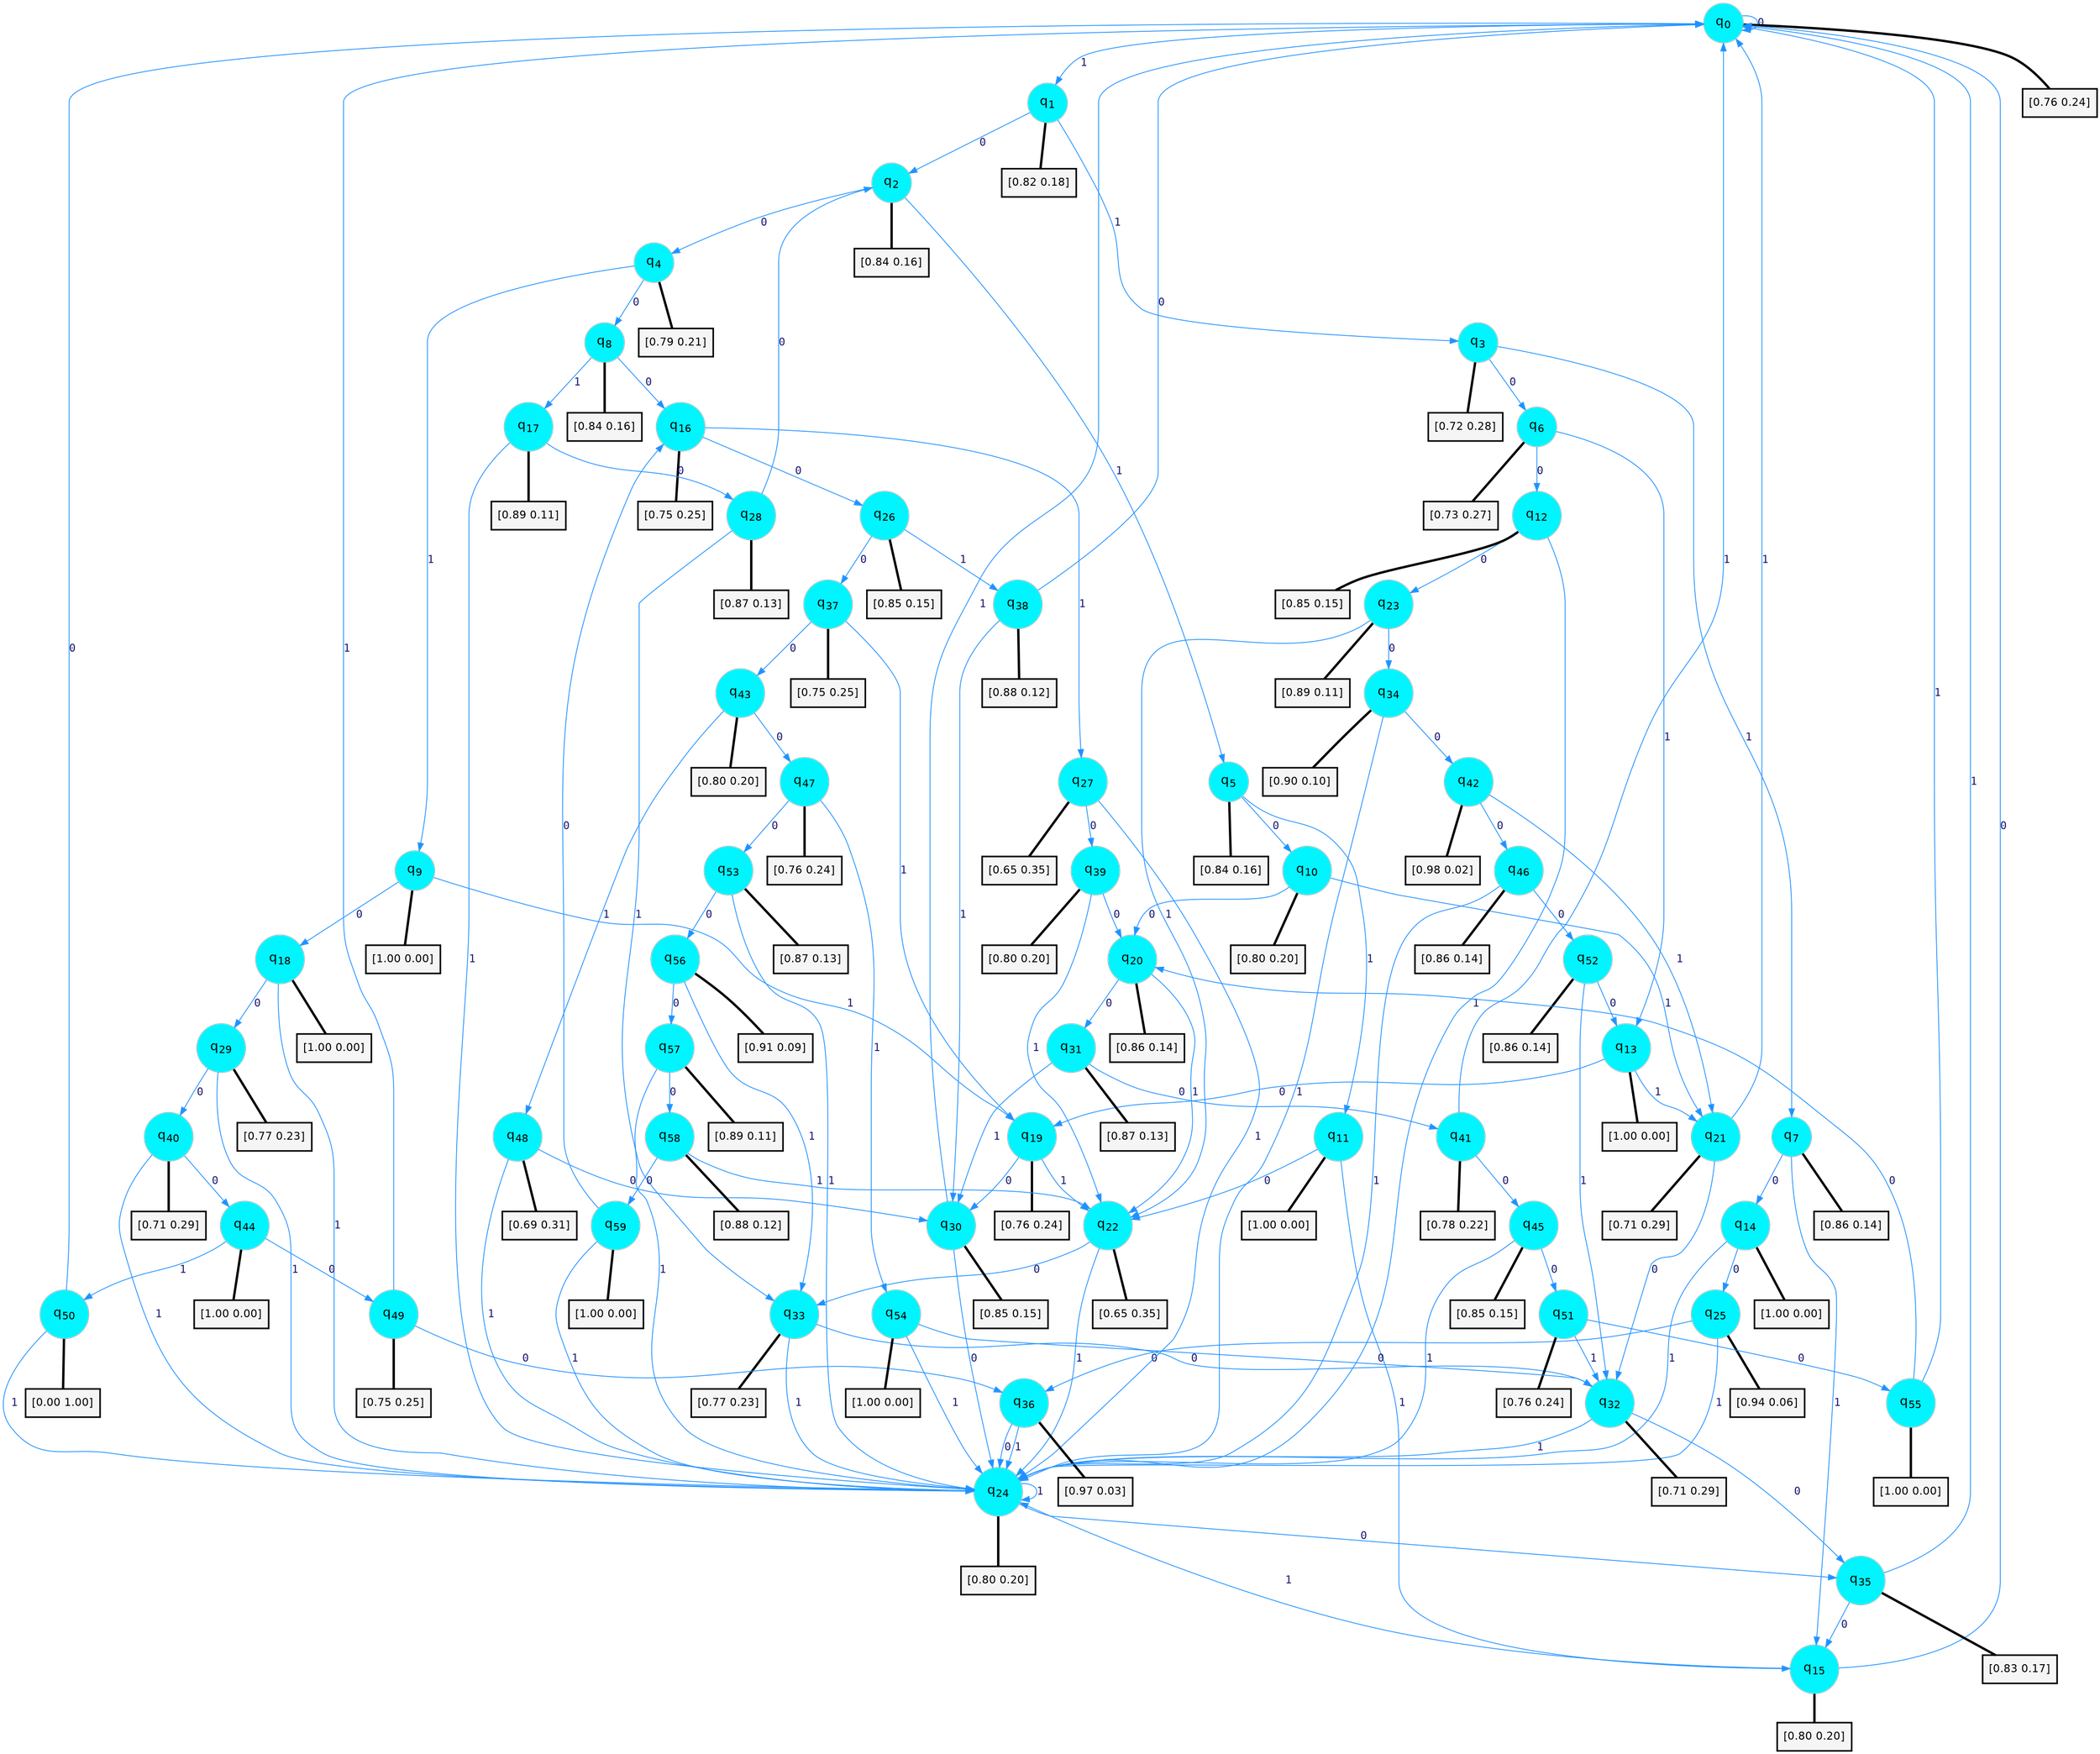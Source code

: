 digraph G {
graph [
bgcolor=transparent, dpi=300, rankdir=TD, size="40,25"];
node [
color=gray, fillcolor=turquoise1, fontcolor=black, fontname=Helvetica, fontsize=16, fontweight=bold, shape=circle, style=filled];
edge [
arrowsize=1, color=dodgerblue1, fontcolor=midnightblue, fontname=courier, fontweight=bold, penwidth=1, style=solid, weight=20];
0[label=<q<SUB>0</SUB>>];
1[label=<q<SUB>1</SUB>>];
2[label=<q<SUB>2</SUB>>];
3[label=<q<SUB>3</SUB>>];
4[label=<q<SUB>4</SUB>>];
5[label=<q<SUB>5</SUB>>];
6[label=<q<SUB>6</SUB>>];
7[label=<q<SUB>7</SUB>>];
8[label=<q<SUB>8</SUB>>];
9[label=<q<SUB>9</SUB>>];
10[label=<q<SUB>10</SUB>>];
11[label=<q<SUB>11</SUB>>];
12[label=<q<SUB>12</SUB>>];
13[label=<q<SUB>13</SUB>>];
14[label=<q<SUB>14</SUB>>];
15[label=<q<SUB>15</SUB>>];
16[label=<q<SUB>16</SUB>>];
17[label=<q<SUB>17</SUB>>];
18[label=<q<SUB>18</SUB>>];
19[label=<q<SUB>19</SUB>>];
20[label=<q<SUB>20</SUB>>];
21[label=<q<SUB>21</SUB>>];
22[label=<q<SUB>22</SUB>>];
23[label=<q<SUB>23</SUB>>];
24[label=<q<SUB>24</SUB>>];
25[label=<q<SUB>25</SUB>>];
26[label=<q<SUB>26</SUB>>];
27[label=<q<SUB>27</SUB>>];
28[label=<q<SUB>28</SUB>>];
29[label=<q<SUB>29</SUB>>];
30[label=<q<SUB>30</SUB>>];
31[label=<q<SUB>31</SUB>>];
32[label=<q<SUB>32</SUB>>];
33[label=<q<SUB>33</SUB>>];
34[label=<q<SUB>34</SUB>>];
35[label=<q<SUB>35</SUB>>];
36[label=<q<SUB>36</SUB>>];
37[label=<q<SUB>37</SUB>>];
38[label=<q<SUB>38</SUB>>];
39[label=<q<SUB>39</SUB>>];
40[label=<q<SUB>40</SUB>>];
41[label=<q<SUB>41</SUB>>];
42[label=<q<SUB>42</SUB>>];
43[label=<q<SUB>43</SUB>>];
44[label=<q<SUB>44</SUB>>];
45[label=<q<SUB>45</SUB>>];
46[label=<q<SUB>46</SUB>>];
47[label=<q<SUB>47</SUB>>];
48[label=<q<SUB>48</SUB>>];
49[label=<q<SUB>49</SUB>>];
50[label=<q<SUB>50</SUB>>];
51[label=<q<SUB>51</SUB>>];
52[label=<q<SUB>52</SUB>>];
53[label=<q<SUB>53</SUB>>];
54[label=<q<SUB>54</SUB>>];
55[label=<q<SUB>55</SUB>>];
56[label=<q<SUB>56</SUB>>];
57[label=<q<SUB>57</SUB>>];
58[label=<q<SUB>58</SUB>>];
59[label=<q<SUB>59</SUB>>];
60[label="[0.76 0.24]", shape=box,fontcolor=black, fontname=Helvetica, fontsize=14, penwidth=2, fillcolor=whitesmoke,color=black];
61[label="[0.82 0.18]", shape=box,fontcolor=black, fontname=Helvetica, fontsize=14, penwidth=2, fillcolor=whitesmoke,color=black];
62[label="[0.84 0.16]", shape=box,fontcolor=black, fontname=Helvetica, fontsize=14, penwidth=2, fillcolor=whitesmoke,color=black];
63[label="[0.72 0.28]", shape=box,fontcolor=black, fontname=Helvetica, fontsize=14, penwidth=2, fillcolor=whitesmoke,color=black];
64[label="[0.79 0.21]", shape=box,fontcolor=black, fontname=Helvetica, fontsize=14, penwidth=2, fillcolor=whitesmoke,color=black];
65[label="[0.84 0.16]", shape=box,fontcolor=black, fontname=Helvetica, fontsize=14, penwidth=2, fillcolor=whitesmoke,color=black];
66[label="[0.73 0.27]", shape=box,fontcolor=black, fontname=Helvetica, fontsize=14, penwidth=2, fillcolor=whitesmoke,color=black];
67[label="[0.86 0.14]", shape=box,fontcolor=black, fontname=Helvetica, fontsize=14, penwidth=2, fillcolor=whitesmoke,color=black];
68[label="[0.84 0.16]", shape=box,fontcolor=black, fontname=Helvetica, fontsize=14, penwidth=2, fillcolor=whitesmoke,color=black];
69[label="[1.00 0.00]", shape=box,fontcolor=black, fontname=Helvetica, fontsize=14, penwidth=2, fillcolor=whitesmoke,color=black];
70[label="[0.80 0.20]", shape=box,fontcolor=black, fontname=Helvetica, fontsize=14, penwidth=2, fillcolor=whitesmoke,color=black];
71[label="[1.00 0.00]", shape=box,fontcolor=black, fontname=Helvetica, fontsize=14, penwidth=2, fillcolor=whitesmoke,color=black];
72[label="[0.85 0.15]", shape=box,fontcolor=black, fontname=Helvetica, fontsize=14, penwidth=2, fillcolor=whitesmoke,color=black];
73[label="[1.00 0.00]", shape=box,fontcolor=black, fontname=Helvetica, fontsize=14, penwidth=2, fillcolor=whitesmoke,color=black];
74[label="[1.00 0.00]", shape=box,fontcolor=black, fontname=Helvetica, fontsize=14, penwidth=2, fillcolor=whitesmoke,color=black];
75[label="[0.80 0.20]", shape=box,fontcolor=black, fontname=Helvetica, fontsize=14, penwidth=2, fillcolor=whitesmoke,color=black];
76[label="[0.75 0.25]", shape=box,fontcolor=black, fontname=Helvetica, fontsize=14, penwidth=2, fillcolor=whitesmoke,color=black];
77[label="[0.89 0.11]", shape=box,fontcolor=black, fontname=Helvetica, fontsize=14, penwidth=2, fillcolor=whitesmoke,color=black];
78[label="[1.00 0.00]", shape=box,fontcolor=black, fontname=Helvetica, fontsize=14, penwidth=2, fillcolor=whitesmoke,color=black];
79[label="[0.76 0.24]", shape=box,fontcolor=black, fontname=Helvetica, fontsize=14, penwidth=2, fillcolor=whitesmoke,color=black];
80[label="[0.86 0.14]", shape=box,fontcolor=black, fontname=Helvetica, fontsize=14, penwidth=2, fillcolor=whitesmoke,color=black];
81[label="[0.71 0.29]", shape=box,fontcolor=black, fontname=Helvetica, fontsize=14, penwidth=2, fillcolor=whitesmoke,color=black];
82[label="[0.65 0.35]", shape=box,fontcolor=black, fontname=Helvetica, fontsize=14, penwidth=2, fillcolor=whitesmoke,color=black];
83[label="[0.89 0.11]", shape=box,fontcolor=black, fontname=Helvetica, fontsize=14, penwidth=2, fillcolor=whitesmoke,color=black];
84[label="[0.80 0.20]", shape=box,fontcolor=black, fontname=Helvetica, fontsize=14, penwidth=2, fillcolor=whitesmoke,color=black];
85[label="[0.94 0.06]", shape=box,fontcolor=black, fontname=Helvetica, fontsize=14, penwidth=2, fillcolor=whitesmoke,color=black];
86[label="[0.85 0.15]", shape=box,fontcolor=black, fontname=Helvetica, fontsize=14, penwidth=2, fillcolor=whitesmoke,color=black];
87[label="[0.65 0.35]", shape=box,fontcolor=black, fontname=Helvetica, fontsize=14, penwidth=2, fillcolor=whitesmoke,color=black];
88[label="[0.87 0.13]", shape=box,fontcolor=black, fontname=Helvetica, fontsize=14, penwidth=2, fillcolor=whitesmoke,color=black];
89[label="[0.77 0.23]", shape=box,fontcolor=black, fontname=Helvetica, fontsize=14, penwidth=2, fillcolor=whitesmoke,color=black];
90[label="[0.85 0.15]", shape=box,fontcolor=black, fontname=Helvetica, fontsize=14, penwidth=2, fillcolor=whitesmoke,color=black];
91[label="[0.87 0.13]", shape=box,fontcolor=black, fontname=Helvetica, fontsize=14, penwidth=2, fillcolor=whitesmoke,color=black];
92[label="[0.71 0.29]", shape=box,fontcolor=black, fontname=Helvetica, fontsize=14, penwidth=2, fillcolor=whitesmoke,color=black];
93[label="[0.77 0.23]", shape=box,fontcolor=black, fontname=Helvetica, fontsize=14, penwidth=2, fillcolor=whitesmoke,color=black];
94[label="[0.90 0.10]", shape=box,fontcolor=black, fontname=Helvetica, fontsize=14, penwidth=2, fillcolor=whitesmoke,color=black];
95[label="[0.83 0.17]", shape=box,fontcolor=black, fontname=Helvetica, fontsize=14, penwidth=2, fillcolor=whitesmoke,color=black];
96[label="[0.97 0.03]", shape=box,fontcolor=black, fontname=Helvetica, fontsize=14, penwidth=2, fillcolor=whitesmoke,color=black];
97[label="[0.75 0.25]", shape=box,fontcolor=black, fontname=Helvetica, fontsize=14, penwidth=2, fillcolor=whitesmoke,color=black];
98[label="[0.88 0.12]", shape=box,fontcolor=black, fontname=Helvetica, fontsize=14, penwidth=2, fillcolor=whitesmoke,color=black];
99[label="[0.80 0.20]", shape=box,fontcolor=black, fontname=Helvetica, fontsize=14, penwidth=2, fillcolor=whitesmoke,color=black];
100[label="[0.71 0.29]", shape=box,fontcolor=black, fontname=Helvetica, fontsize=14, penwidth=2, fillcolor=whitesmoke,color=black];
101[label="[0.78 0.22]", shape=box,fontcolor=black, fontname=Helvetica, fontsize=14, penwidth=2, fillcolor=whitesmoke,color=black];
102[label="[0.98 0.02]", shape=box,fontcolor=black, fontname=Helvetica, fontsize=14, penwidth=2, fillcolor=whitesmoke,color=black];
103[label="[0.80 0.20]", shape=box,fontcolor=black, fontname=Helvetica, fontsize=14, penwidth=2, fillcolor=whitesmoke,color=black];
104[label="[1.00 0.00]", shape=box,fontcolor=black, fontname=Helvetica, fontsize=14, penwidth=2, fillcolor=whitesmoke,color=black];
105[label="[0.85 0.15]", shape=box,fontcolor=black, fontname=Helvetica, fontsize=14, penwidth=2, fillcolor=whitesmoke,color=black];
106[label="[0.86 0.14]", shape=box,fontcolor=black, fontname=Helvetica, fontsize=14, penwidth=2, fillcolor=whitesmoke,color=black];
107[label="[0.76 0.24]", shape=box,fontcolor=black, fontname=Helvetica, fontsize=14, penwidth=2, fillcolor=whitesmoke,color=black];
108[label="[0.69 0.31]", shape=box,fontcolor=black, fontname=Helvetica, fontsize=14, penwidth=2, fillcolor=whitesmoke,color=black];
109[label="[0.75 0.25]", shape=box,fontcolor=black, fontname=Helvetica, fontsize=14, penwidth=2, fillcolor=whitesmoke,color=black];
110[label="[0.00 1.00]", shape=box,fontcolor=black, fontname=Helvetica, fontsize=14, penwidth=2, fillcolor=whitesmoke,color=black];
111[label="[0.76 0.24]", shape=box,fontcolor=black, fontname=Helvetica, fontsize=14, penwidth=2, fillcolor=whitesmoke,color=black];
112[label="[0.86 0.14]", shape=box,fontcolor=black, fontname=Helvetica, fontsize=14, penwidth=2, fillcolor=whitesmoke,color=black];
113[label="[0.87 0.13]", shape=box,fontcolor=black, fontname=Helvetica, fontsize=14, penwidth=2, fillcolor=whitesmoke,color=black];
114[label="[1.00 0.00]", shape=box,fontcolor=black, fontname=Helvetica, fontsize=14, penwidth=2, fillcolor=whitesmoke,color=black];
115[label="[1.00 0.00]", shape=box,fontcolor=black, fontname=Helvetica, fontsize=14, penwidth=2, fillcolor=whitesmoke,color=black];
116[label="[0.91 0.09]", shape=box,fontcolor=black, fontname=Helvetica, fontsize=14, penwidth=2, fillcolor=whitesmoke,color=black];
117[label="[0.89 0.11]", shape=box,fontcolor=black, fontname=Helvetica, fontsize=14, penwidth=2, fillcolor=whitesmoke,color=black];
118[label="[0.88 0.12]", shape=box,fontcolor=black, fontname=Helvetica, fontsize=14, penwidth=2, fillcolor=whitesmoke,color=black];
119[label="[1.00 0.00]", shape=box,fontcolor=black, fontname=Helvetica, fontsize=14, penwidth=2, fillcolor=whitesmoke,color=black];
0->0 [label=0];
0->1 [label=1];
0->60 [arrowhead=none, penwidth=3,color=black];
1->2 [label=0];
1->3 [label=1];
1->61 [arrowhead=none, penwidth=3,color=black];
2->4 [label=0];
2->5 [label=1];
2->62 [arrowhead=none, penwidth=3,color=black];
3->6 [label=0];
3->7 [label=1];
3->63 [arrowhead=none, penwidth=3,color=black];
4->8 [label=0];
4->9 [label=1];
4->64 [arrowhead=none, penwidth=3,color=black];
5->10 [label=0];
5->11 [label=1];
5->65 [arrowhead=none, penwidth=3,color=black];
6->12 [label=0];
6->13 [label=1];
6->66 [arrowhead=none, penwidth=3,color=black];
7->14 [label=0];
7->15 [label=1];
7->67 [arrowhead=none, penwidth=3,color=black];
8->16 [label=0];
8->17 [label=1];
8->68 [arrowhead=none, penwidth=3,color=black];
9->18 [label=0];
9->19 [label=1];
9->69 [arrowhead=none, penwidth=3,color=black];
10->20 [label=0];
10->21 [label=1];
10->70 [arrowhead=none, penwidth=3,color=black];
11->22 [label=0];
11->15 [label=1];
11->71 [arrowhead=none, penwidth=3,color=black];
12->23 [label=0];
12->24 [label=1];
12->72 [arrowhead=none, penwidth=3,color=black];
13->19 [label=0];
13->21 [label=1];
13->73 [arrowhead=none, penwidth=3,color=black];
14->25 [label=0];
14->24 [label=1];
14->74 [arrowhead=none, penwidth=3,color=black];
15->0 [label=0];
15->24 [label=1];
15->75 [arrowhead=none, penwidth=3,color=black];
16->26 [label=0];
16->27 [label=1];
16->76 [arrowhead=none, penwidth=3,color=black];
17->28 [label=0];
17->24 [label=1];
17->77 [arrowhead=none, penwidth=3,color=black];
18->29 [label=0];
18->24 [label=1];
18->78 [arrowhead=none, penwidth=3,color=black];
19->30 [label=0];
19->22 [label=1];
19->79 [arrowhead=none, penwidth=3,color=black];
20->31 [label=0];
20->22 [label=1];
20->80 [arrowhead=none, penwidth=3,color=black];
21->32 [label=0];
21->0 [label=1];
21->81 [arrowhead=none, penwidth=3,color=black];
22->33 [label=0];
22->24 [label=1];
22->82 [arrowhead=none, penwidth=3,color=black];
23->34 [label=0];
23->22 [label=1];
23->83 [arrowhead=none, penwidth=3,color=black];
24->35 [label=0];
24->24 [label=1];
24->84 [arrowhead=none, penwidth=3,color=black];
25->36 [label=0];
25->24 [label=1];
25->85 [arrowhead=none, penwidth=3,color=black];
26->37 [label=0];
26->38 [label=1];
26->86 [arrowhead=none, penwidth=3,color=black];
27->39 [label=0];
27->24 [label=1];
27->87 [arrowhead=none, penwidth=3,color=black];
28->2 [label=0];
28->33 [label=1];
28->88 [arrowhead=none, penwidth=3,color=black];
29->40 [label=0];
29->24 [label=1];
29->89 [arrowhead=none, penwidth=3,color=black];
30->24 [label=0];
30->0 [label=1];
30->90 [arrowhead=none, penwidth=3,color=black];
31->41 [label=0];
31->30 [label=1];
31->91 [arrowhead=none, penwidth=3,color=black];
32->35 [label=0];
32->24 [label=1];
32->92 [arrowhead=none, penwidth=3,color=black];
33->32 [label=0];
33->24 [label=1];
33->93 [arrowhead=none, penwidth=3,color=black];
34->42 [label=0];
34->24 [label=1];
34->94 [arrowhead=none, penwidth=3,color=black];
35->15 [label=0];
35->0 [label=1];
35->95 [arrowhead=none, penwidth=3,color=black];
36->24 [label=0];
36->24 [label=1];
36->96 [arrowhead=none, penwidth=3,color=black];
37->43 [label=0];
37->19 [label=1];
37->97 [arrowhead=none, penwidth=3,color=black];
38->0 [label=0];
38->30 [label=1];
38->98 [arrowhead=none, penwidth=3,color=black];
39->20 [label=0];
39->22 [label=1];
39->99 [arrowhead=none, penwidth=3,color=black];
40->44 [label=0];
40->24 [label=1];
40->100 [arrowhead=none, penwidth=3,color=black];
41->45 [label=0];
41->0 [label=1];
41->101 [arrowhead=none, penwidth=3,color=black];
42->46 [label=0];
42->21 [label=1];
42->102 [arrowhead=none, penwidth=3,color=black];
43->47 [label=0];
43->48 [label=1];
43->103 [arrowhead=none, penwidth=3,color=black];
44->49 [label=0];
44->50 [label=1];
44->104 [arrowhead=none, penwidth=3,color=black];
45->51 [label=0];
45->24 [label=1];
45->105 [arrowhead=none, penwidth=3,color=black];
46->52 [label=0];
46->24 [label=1];
46->106 [arrowhead=none, penwidth=3,color=black];
47->53 [label=0];
47->54 [label=1];
47->107 [arrowhead=none, penwidth=3,color=black];
48->30 [label=0];
48->24 [label=1];
48->108 [arrowhead=none, penwidth=3,color=black];
49->36 [label=0];
49->0 [label=1];
49->109 [arrowhead=none, penwidth=3,color=black];
50->0 [label=0];
50->24 [label=1];
50->110 [arrowhead=none, penwidth=3,color=black];
51->55 [label=0];
51->32 [label=1];
51->111 [arrowhead=none, penwidth=3,color=black];
52->13 [label=0];
52->32 [label=1];
52->112 [arrowhead=none, penwidth=3,color=black];
53->56 [label=0];
53->24 [label=1];
53->113 [arrowhead=none, penwidth=3,color=black];
54->32 [label=0];
54->24 [label=1];
54->114 [arrowhead=none, penwidth=3,color=black];
55->20 [label=0];
55->0 [label=1];
55->115 [arrowhead=none, penwidth=3,color=black];
56->57 [label=0];
56->33 [label=1];
56->116 [arrowhead=none, penwidth=3,color=black];
57->58 [label=0];
57->24 [label=1];
57->117 [arrowhead=none, penwidth=3,color=black];
58->59 [label=0];
58->22 [label=1];
58->118 [arrowhead=none, penwidth=3,color=black];
59->16 [label=0];
59->24 [label=1];
59->119 [arrowhead=none, penwidth=3,color=black];
}
